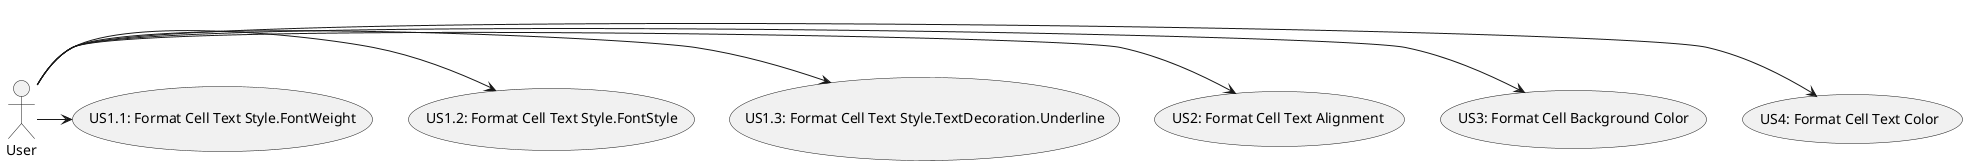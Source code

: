@startuml
skinparam handwritten false
skinparam monochrome true
skinparam packageStyle rect
skinparam defaultFontName FG Virgil
skinparam shadowing false


User -> (US4: Format Cell Text Color)
User -> (US3: Format Cell Background Color)
User -> (US2: Format Cell Text Alignment)
User -> (US1.3: Format Cell Text Style.TextDecoration.Underline)
User -> (US1.2: Format Cell Text Style.FontStyle)
User -> (US1.1: Format Cell Text Style.FontWeight)
@enduml